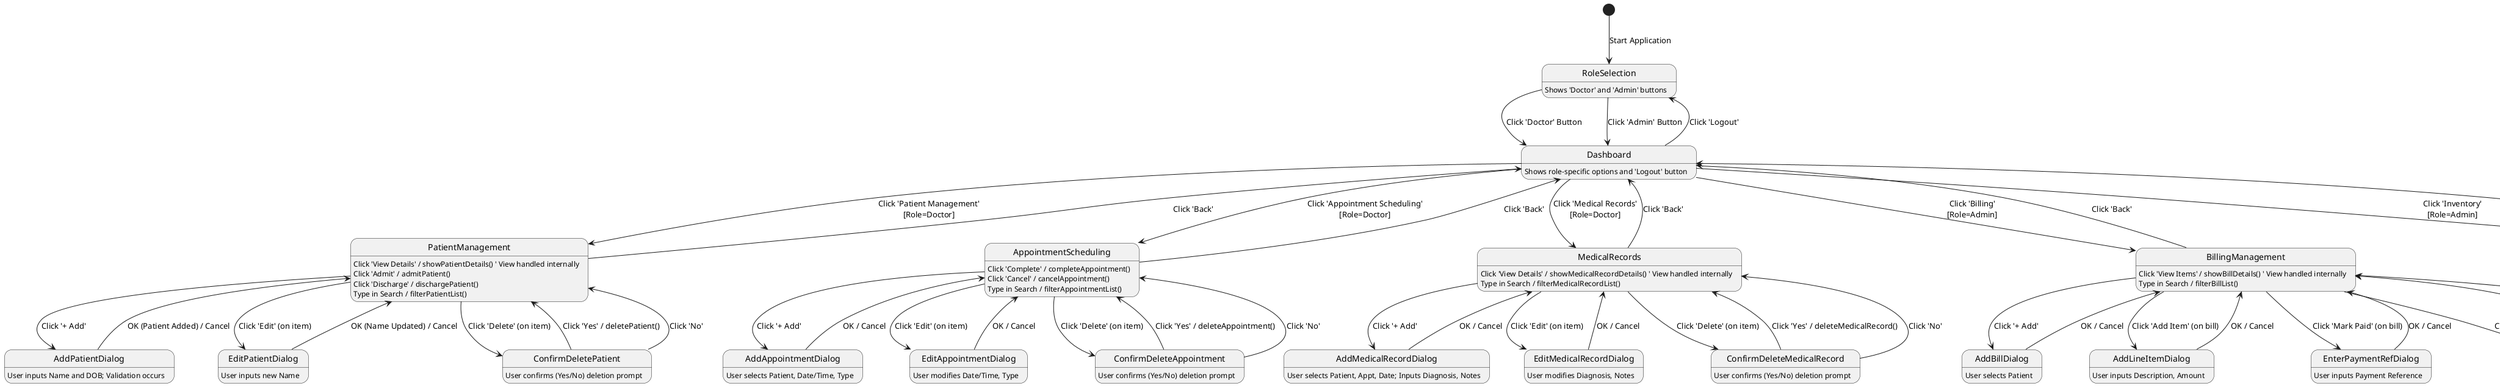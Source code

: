 @startuml HospitalAppFSM

' Define main screen states
state RoleSelection
state Dashboard
state PatientManagement
state AppointmentScheduling
state MedicalRecords
state BillingManagement
state InventoryManagement

' --- Define Dialog & Confirmation States ---
state AddPatientDialog
state EditPatientDialog
state ConfirmDeletePatient
state AddAppointmentDialog
state EditAppointmentDialog
state ConfirmDeleteAppointment
state AddMedicalRecordDialog
state EditMedicalRecordDialog
state AddBillDialog
' Patient Selection step for new Bill
state AddLineItemDialog
state EnterPaymentRefDialog
state ConfirmDeleteBill
state AddInventoryItemDialog
state EditInventoryItemDialog
state EnterStockAmountDialog
' For both Add and Remove Stock
state ConfirmDeleteInventoryItem


' --- Define initial state ---
[*] --> RoleSelection : Start Application

' --- Transitions from RoleSelection ---
RoleSelection --> Dashboard : Click 'Doctor' Button
RoleSelection --> Dashboard : Click 'Admin' Button

' --- Transitions from Dashboard ---
Dashboard --> PatientManagement : Click 'Patient Management'\n[Role=Doctor]
Dashboard --> AppointmentScheduling : Click 'Appointment Scheduling'\n[Role=Doctor]
Dashboard --> MedicalRecords : Click 'Medical Records'\n[Role=Doctor]
Dashboard --> BillingManagement : Click 'Billing'\n[Role=Admin]
Dashboard --> InventoryManagement : Click 'Inventory'\n[Role=Admin]
Dashboard --> RoleSelection : Click 'Logout'

' --- Patient Management Transitions ---
PatientManagement --> Dashboard : Click 'Back'
PatientManagement --> AddPatientDialog : Click '+ Add'
PatientManagement --> EditPatientDialog : Click 'Edit' (on item)
PatientManagement --> ConfirmDeletePatient : Click 'Delete' (on item)

' Patient Dialog Flows
AddPatientDialog --> PatientManagement : OK (Patient Added) / Cancel
EditPatientDialog --> PatientManagement : OK (Name Updated) / Cancel
ConfirmDeletePatient --> PatientManagement : Click 'Yes' / deletePatient()
ConfirmDeletePatient --> PatientManagement : Click 'No'


' --- Appointment Scheduling Transitions ---
AppointmentScheduling --> Dashboard : Click 'Back'
AppointmentScheduling --> AddAppointmentDialog : Click '+ Add'
AppointmentScheduling --> EditAppointmentDialog : Click 'Edit' (on item)
AppointmentScheduling --> ConfirmDeleteAppointment : Click 'Delete' (on item)
AddAppointmentDialog --> AppointmentScheduling : OK / Cancel
EditAppointmentDialog --> AppointmentScheduling : OK / Cancel
ConfirmDeleteAppointment --> AppointmentScheduling : Click 'Yes' / deleteAppointment()
ConfirmDeleteAppointment --> AppointmentScheduling : Click 'No'

' --- Medical Records Transitions ---
MedicalRecords --> Dashboard : Click 'Back'
MedicalRecords --> AddMedicalRecordDialog : Click '+ Add'
MedicalRecords --> EditMedicalRecordDialog : Click 'Edit' (on item)
MedicalRecords --> ConfirmDeleteMedicalRecord : Click 'Delete' (on item)
AddMedicalRecordDialog --> MedicalRecords : OK / Cancel
EditMedicalRecordDialog --> MedicalRecords : OK / Cancel
ConfirmDeleteMedicalRecord --> MedicalRecords : Click 'Yes' / deleteMedicalRecord()
ConfirmDeleteMedicalRecord --> MedicalRecords : Click 'No'

' --- Billing Management Transitions ---
BillingManagement --> Dashboard : Click 'Back'
BillingManagement --> AddBillDialog : Click '+ Add'
BillingManagement --> AddLineItemDialog : Click 'Add Item' (on bill)
BillingManagement --> EnterPaymentRefDialog : Click 'Mark Paid' (on bill)
BillingManagement --> ConfirmDeleteBill : Click 'Delete' (on bill)
AddBillDialog --> BillingManagement : OK / Cancel
AddLineItemDialog --> BillingManagement : OK / Cancel
EnterPaymentRefDialog --> BillingManagement : OK / Cancel
ConfirmDeleteBill --> BillingManagement : Click 'Yes' / deleteBill()
ConfirmDeleteBill --> BillingManagement : Click 'No'

' --- Inventory Management Transitions ---
InventoryManagement --> Dashboard : Click 'Back'
InventoryManagement --> AddInventoryItemDialog : Click '+ Add'
InventoryManagement --> EditInventoryItemDialog : Click 'Edit' (on item)
InventoryManagement --> EnterStockAmountDialog : Click '+ Stock' / '- Stock'
InventoryManagement --> ConfirmDeleteInventoryItem : Click 'Delete' (on item)
AddInventoryItemDialog --> InventoryManagement : OK / Cancel
EditInventoryItemDialog --> InventoryManagement : OK / Cancel
EnterStockAmountDialog --> InventoryManagement : OK / Cancel
ConfirmDeleteInventoryItem --> InventoryManagement : Click 'Yes' / deleteInventoryItem()
ConfirmDeleteInventoryItem --> InventoryManagement : Click 'No'


' --- Internal Activities / State Descriptions (Defined AFTER transitions) ---

' Initial States
RoleSelection : Shows 'Doctor' and 'Admin' buttons
Dashboard : Shows role-specific options and 'Logout' button

' Main Management State Internal Actions
PatientManagement : Click 'View Details' / showPatientDetails() ' View handled internally
PatientManagement : Click 'Admit' / admitPatient()
PatientManagement : Click 'Discharge' / dischargePatient()
PatientManagement : Type in Search / filterPatientList()

AppointmentScheduling : Click 'Complete' / completeAppointment()
AppointmentScheduling : Click 'Cancel' / cancelAppointment()
AppointmentScheduling : Type in Search / filterAppointmentList()

MedicalRecords : Click 'View Details' / showMedicalRecordDetails() ' View handled internally
MedicalRecords : Type in Search / filterMedicalRecordList()

BillingManagement : Click 'View Items' / showBillDetails() ' View handled internally
BillingManagement : Type in Search / filterBillList()

InventoryManagement : Type in Search / filterInventoryList()

' Dialog/Confirmation State Descriptions
AddPatientDialog : User inputs Name and DOB; Validation occurs
EditPatientDialog : User inputs new Name
ConfirmDeletePatient : User confirms (Yes/No) deletion prompt

AddAppointmentDialog : User selects Patient, Date/Time, Type
EditAppointmentDialog : User modifies Date/Time, Type
ConfirmDeleteAppointment : User confirms (Yes/No) deletion prompt

AddMedicalRecordDialog : User selects Patient, Appt, Date; Inputs Diagnosis, Notes
EditMedicalRecordDialog : User modifies Diagnosis, Notes
ConfirmDeleteMedicalRecord : User confirms (Yes/No) deletion prompt

AddBillDialog : User selects Patient
AddLineItemDialog : User inputs Description, Amount
EnterPaymentRefDialog : User inputs Payment Reference
ConfirmDeleteBill : User confirms (Yes/No) deletion prompt

AddInventoryItemDialog : User inputs Name, Quantity, Price
EditInventoryItemDialog : User inputs Name, Price
EnterStockAmountDialog : User inputs Amount
ConfirmDeleteInventoryItem : User confirms (Yes/No) deletion prompt

@enduml